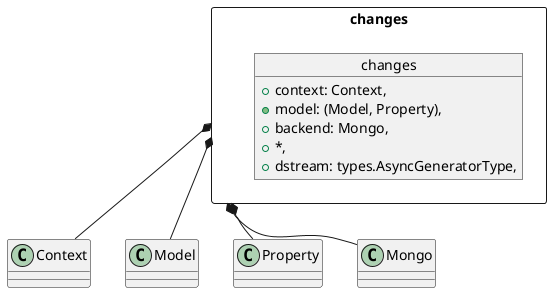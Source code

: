 @startuml
package changes <<Rectangle>> {

    object changes {
        +context: Context,
        +model: (Model, Property),
        +backend: Mongo,
        +*,
        +dstream: types.AsyncGeneratorType,

    }
}

changes *-- Context
changes *-- Model
changes *-- Property
changes *-- Mongo
@enduml
